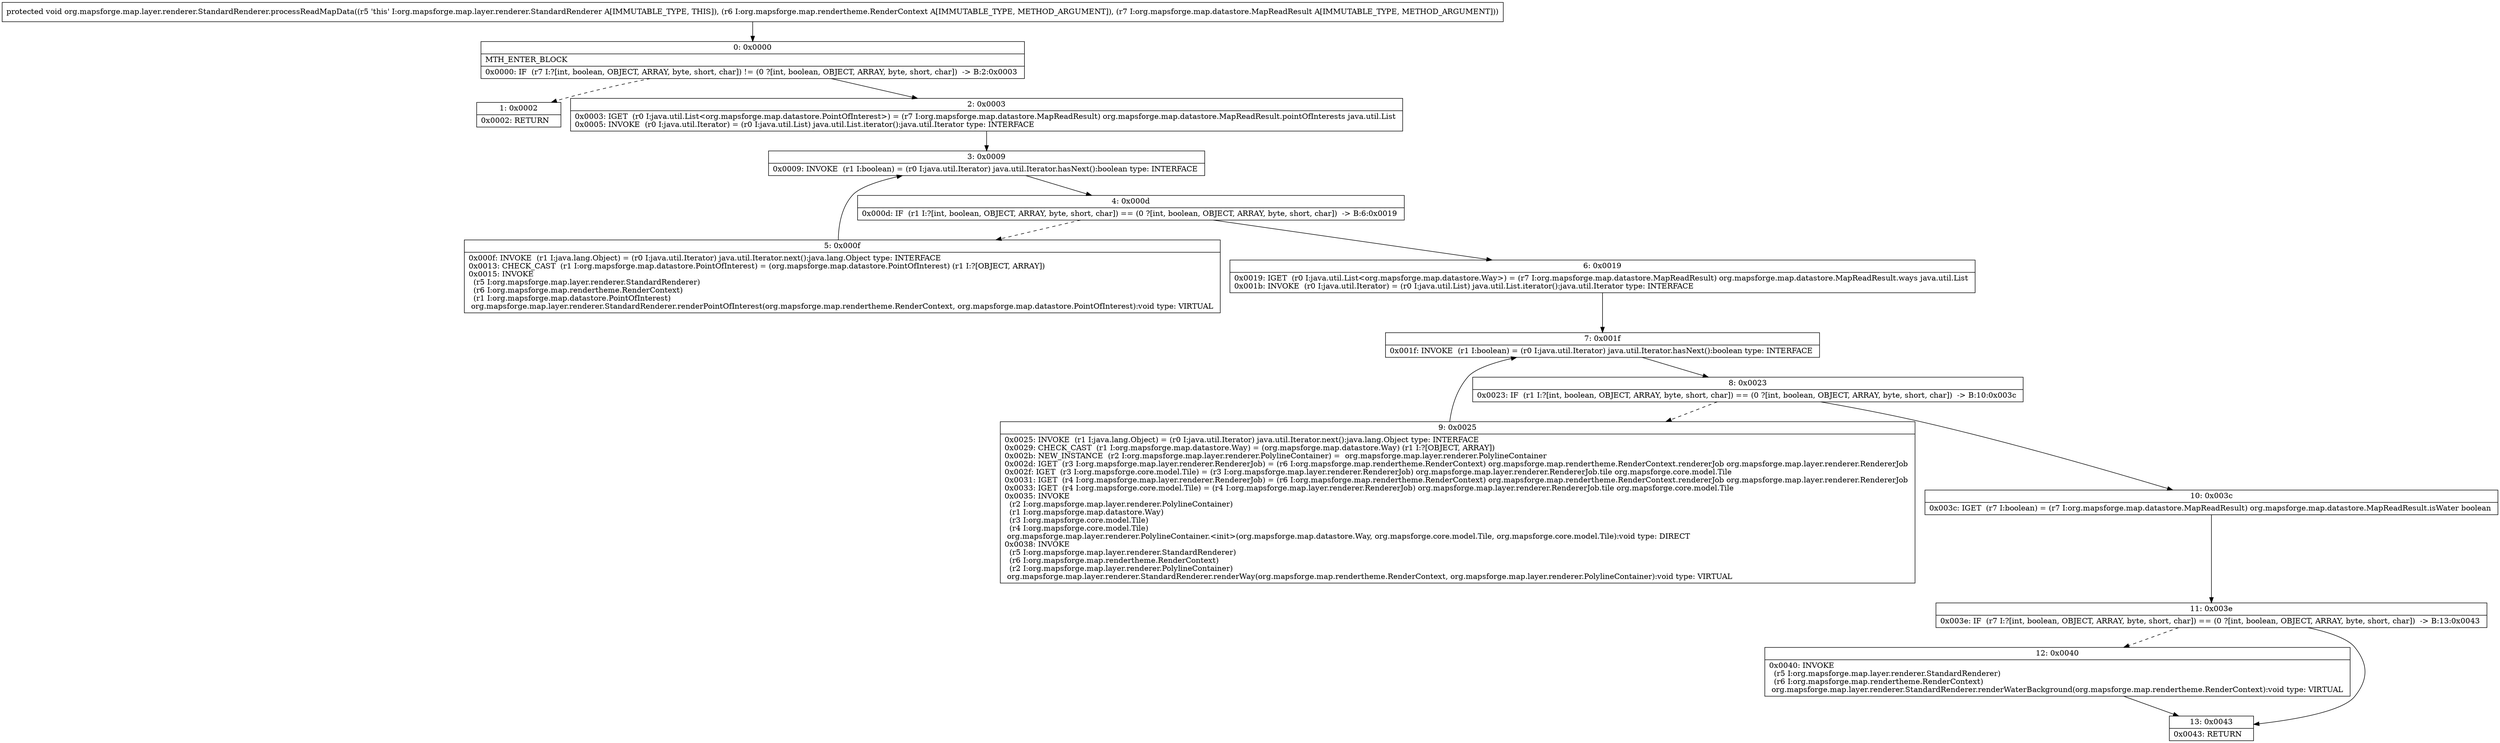 digraph "CFG fororg.mapsforge.map.layer.renderer.StandardRenderer.processReadMapData(Lorg\/mapsforge\/map\/rendertheme\/RenderContext;Lorg\/mapsforge\/map\/datastore\/MapReadResult;)V" {
Node_0 [shape=record,label="{0\:\ 0x0000|MTH_ENTER_BLOCK\l|0x0000: IF  (r7 I:?[int, boolean, OBJECT, ARRAY, byte, short, char]) != (0 ?[int, boolean, OBJECT, ARRAY, byte, short, char])  \-\> B:2:0x0003 \l}"];
Node_1 [shape=record,label="{1\:\ 0x0002|0x0002: RETURN   \l}"];
Node_2 [shape=record,label="{2\:\ 0x0003|0x0003: IGET  (r0 I:java.util.List\<org.mapsforge.map.datastore.PointOfInterest\>) = (r7 I:org.mapsforge.map.datastore.MapReadResult) org.mapsforge.map.datastore.MapReadResult.pointOfInterests java.util.List \l0x0005: INVOKE  (r0 I:java.util.Iterator) = (r0 I:java.util.List) java.util.List.iterator():java.util.Iterator type: INTERFACE \l}"];
Node_3 [shape=record,label="{3\:\ 0x0009|0x0009: INVOKE  (r1 I:boolean) = (r0 I:java.util.Iterator) java.util.Iterator.hasNext():boolean type: INTERFACE \l}"];
Node_4 [shape=record,label="{4\:\ 0x000d|0x000d: IF  (r1 I:?[int, boolean, OBJECT, ARRAY, byte, short, char]) == (0 ?[int, boolean, OBJECT, ARRAY, byte, short, char])  \-\> B:6:0x0019 \l}"];
Node_5 [shape=record,label="{5\:\ 0x000f|0x000f: INVOKE  (r1 I:java.lang.Object) = (r0 I:java.util.Iterator) java.util.Iterator.next():java.lang.Object type: INTERFACE \l0x0013: CHECK_CAST  (r1 I:org.mapsforge.map.datastore.PointOfInterest) = (org.mapsforge.map.datastore.PointOfInterest) (r1 I:?[OBJECT, ARRAY]) \l0x0015: INVOKE  \l  (r5 I:org.mapsforge.map.layer.renderer.StandardRenderer)\l  (r6 I:org.mapsforge.map.rendertheme.RenderContext)\l  (r1 I:org.mapsforge.map.datastore.PointOfInterest)\l org.mapsforge.map.layer.renderer.StandardRenderer.renderPointOfInterest(org.mapsforge.map.rendertheme.RenderContext, org.mapsforge.map.datastore.PointOfInterest):void type: VIRTUAL \l}"];
Node_6 [shape=record,label="{6\:\ 0x0019|0x0019: IGET  (r0 I:java.util.List\<org.mapsforge.map.datastore.Way\>) = (r7 I:org.mapsforge.map.datastore.MapReadResult) org.mapsforge.map.datastore.MapReadResult.ways java.util.List \l0x001b: INVOKE  (r0 I:java.util.Iterator) = (r0 I:java.util.List) java.util.List.iterator():java.util.Iterator type: INTERFACE \l}"];
Node_7 [shape=record,label="{7\:\ 0x001f|0x001f: INVOKE  (r1 I:boolean) = (r0 I:java.util.Iterator) java.util.Iterator.hasNext():boolean type: INTERFACE \l}"];
Node_8 [shape=record,label="{8\:\ 0x0023|0x0023: IF  (r1 I:?[int, boolean, OBJECT, ARRAY, byte, short, char]) == (0 ?[int, boolean, OBJECT, ARRAY, byte, short, char])  \-\> B:10:0x003c \l}"];
Node_9 [shape=record,label="{9\:\ 0x0025|0x0025: INVOKE  (r1 I:java.lang.Object) = (r0 I:java.util.Iterator) java.util.Iterator.next():java.lang.Object type: INTERFACE \l0x0029: CHECK_CAST  (r1 I:org.mapsforge.map.datastore.Way) = (org.mapsforge.map.datastore.Way) (r1 I:?[OBJECT, ARRAY]) \l0x002b: NEW_INSTANCE  (r2 I:org.mapsforge.map.layer.renderer.PolylineContainer) =  org.mapsforge.map.layer.renderer.PolylineContainer \l0x002d: IGET  (r3 I:org.mapsforge.map.layer.renderer.RendererJob) = (r6 I:org.mapsforge.map.rendertheme.RenderContext) org.mapsforge.map.rendertheme.RenderContext.rendererJob org.mapsforge.map.layer.renderer.RendererJob \l0x002f: IGET  (r3 I:org.mapsforge.core.model.Tile) = (r3 I:org.mapsforge.map.layer.renderer.RendererJob) org.mapsforge.map.layer.renderer.RendererJob.tile org.mapsforge.core.model.Tile \l0x0031: IGET  (r4 I:org.mapsforge.map.layer.renderer.RendererJob) = (r6 I:org.mapsforge.map.rendertheme.RenderContext) org.mapsforge.map.rendertheme.RenderContext.rendererJob org.mapsforge.map.layer.renderer.RendererJob \l0x0033: IGET  (r4 I:org.mapsforge.core.model.Tile) = (r4 I:org.mapsforge.map.layer.renderer.RendererJob) org.mapsforge.map.layer.renderer.RendererJob.tile org.mapsforge.core.model.Tile \l0x0035: INVOKE  \l  (r2 I:org.mapsforge.map.layer.renderer.PolylineContainer)\l  (r1 I:org.mapsforge.map.datastore.Way)\l  (r3 I:org.mapsforge.core.model.Tile)\l  (r4 I:org.mapsforge.core.model.Tile)\l org.mapsforge.map.layer.renderer.PolylineContainer.\<init\>(org.mapsforge.map.datastore.Way, org.mapsforge.core.model.Tile, org.mapsforge.core.model.Tile):void type: DIRECT \l0x0038: INVOKE  \l  (r5 I:org.mapsforge.map.layer.renderer.StandardRenderer)\l  (r6 I:org.mapsforge.map.rendertheme.RenderContext)\l  (r2 I:org.mapsforge.map.layer.renderer.PolylineContainer)\l org.mapsforge.map.layer.renderer.StandardRenderer.renderWay(org.mapsforge.map.rendertheme.RenderContext, org.mapsforge.map.layer.renderer.PolylineContainer):void type: VIRTUAL \l}"];
Node_10 [shape=record,label="{10\:\ 0x003c|0x003c: IGET  (r7 I:boolean) = (r7 I:org.mapsforge.map.datastore.MapReadResult) org.mapsforge.map.datastore.MapReadResult.isWater boolean \l}"];
Node_11 [shape=record,label="{11\:\ 0x003e|0x003e: IF  (r7 I:?[int, boolean, OBJECT, ARRAY, byte, short, char]) == (0 ?[int, boolean, OBJECT, ARRAY, byte, short, char])  \-\> B:13:0x0043 \l}"];
Node_12 [shape=record,label="{12\:\ 0x0040|0x0040: INVOKE  \l  (r5 I:org.mapsforge.map.layer.renderer.StandardRenderer)\l  (r6 I:org.mapsforge.map.rendertheme.RenderContext)\l org.mapsforge.map.layer.renderer.StandardRenderer.renderWaterBackground(org.mapsforge.map.rendertheme.RenderContext):void type: VIRTUAL \l}"];
Node_13 [shape=record,label="{13\:\ 0x0043|0x0043: RETURN   \l}"];
MethodNode[shape=record,label="{protected void org.mapsforge.map.layer.renderer.StandardRenderer.processReadMapData((r5 'this' I:org.mapsforge.map.layer.renderer.StandardRenderer A[IMMUTABLE_TYPE, THIS]), (r6 I:org.mapsforge.map.rendertheme.RenderContext A[IMMUTABLE_TYPE, METHOD_ARGUMENT]), (r7 I:org.mapsforge.map.datastore.MapReadResult A[IMMUTABLE_TYPE, METHOD_ARGUMENT])) }"];
MethodNode -> Node_0;
Node_0 -> Node_1[style=dashed];
Node_0 -> Node_2;
Node_2 -> Node_3;
Node_3 -> Node_4;
Node_4 -> Node_5[style=dashed];
Node_4 -> Node_6;
Node_5 -> Node_3;
Node_6 -> Node_7;
Node_7 -> Node_8;
Node_8 -> Node_9[style=dashed];
Node_8 -> Node_10;
Node_9 -> Node_7;
Node_10 -> Node_11;
Node_11 -> Node_12[style=dashed];
Node_11 -> Node_13;
Node_12 -> Node_13;
}

